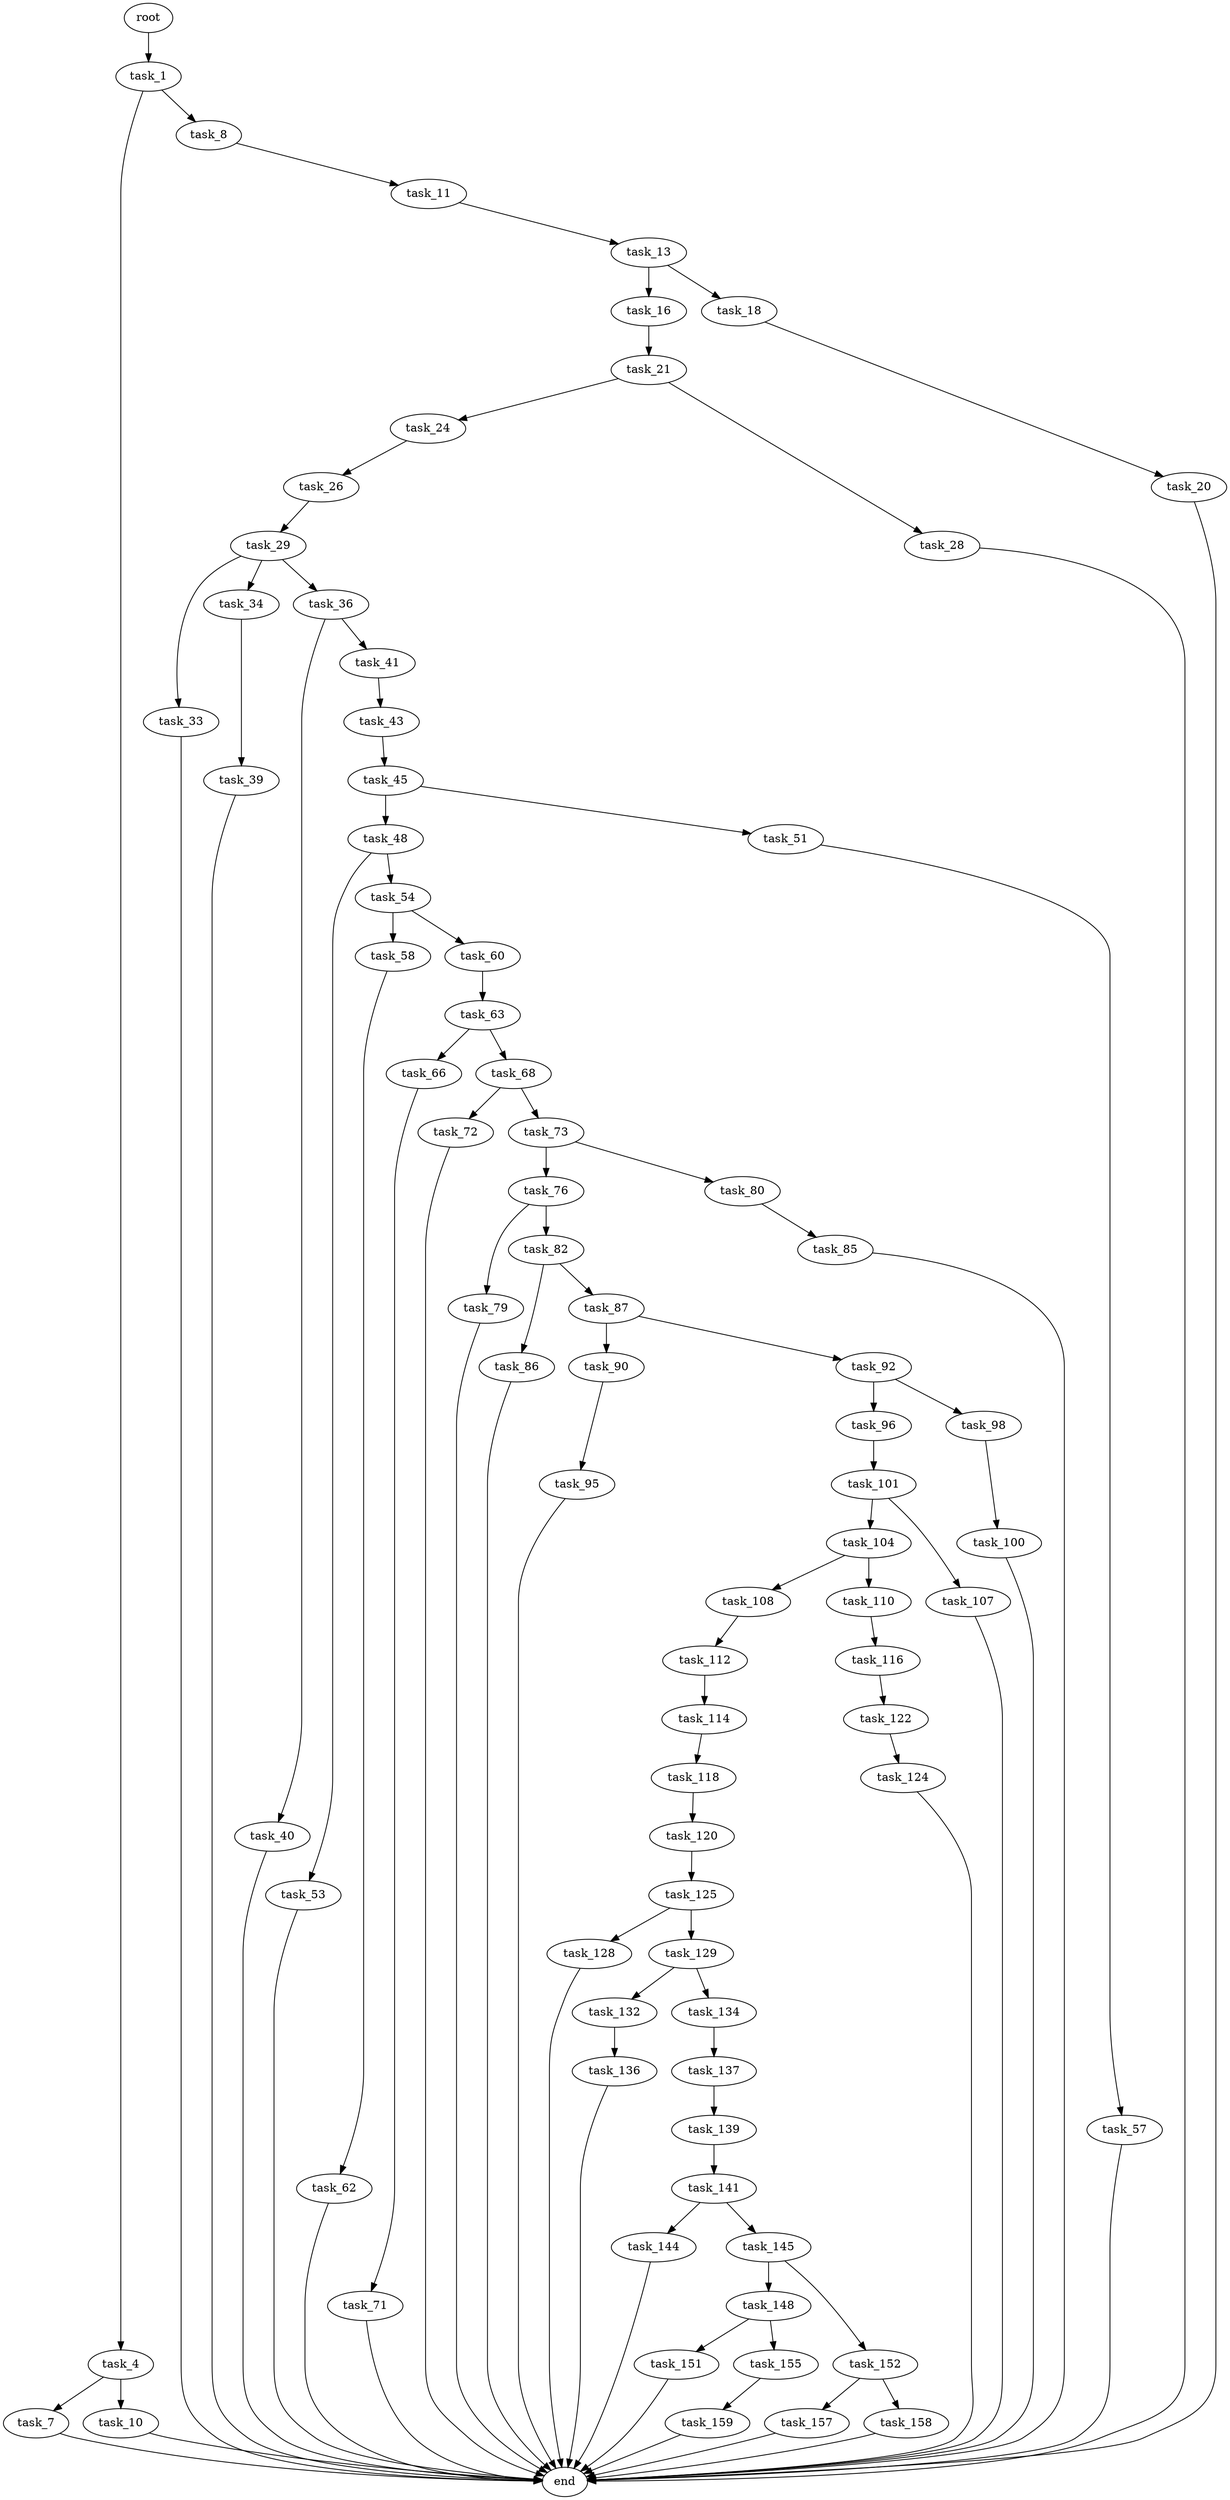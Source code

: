 digraph G {
  root [size="0.000000"];
  task_1 [size="121037601377.000000"];
  task_4 [size="636319874.000000"];
  task_7 [size="45508488987.000000"];
  task_8 [size="19827035500.000000"];
  task_10 [size="336868059195.000000"];
  task_11 [size="134217728000.000000"];
  task_13 [size="231928233984.000000"];
  task_16 [size="6371285470.000000"];
  task_18 [size="134217728000.000000"];
  task_20 [size="1003098908274.000000"];
  task_21 [size="549755813888.000000"];
  task_24 [size="68719476736.000000"];
  task_26 [size="62273484955.000000"];
  task_28 [size="549755813888.000000"];
  task_29 [size="2563908377.000000"];
  task_33 [size="368293445632.000000"];
  task_34 [size="383567329432.000000"];
  task_36 [size="2035251302.000000"];
  task_39 [size="18151967212.000000"];
  task_40 [size="165179176958.000000"];
  task_41 [size="948687746032.000000"];
  task_43 [size="811166825208.000000"];
  task_45 [size="231928233984.000000"];
  task_48 [size="812036888915.000000"];
  task_51 [size="619726095079.000000"];
  task_53 [size="319197443901.000000"];
  task_54 [size="782757789696.000000"];
  task_57 [size="142770337988.000000"];
  task_58 [size="28991029248.000000"];
  task_60 [size="519659051159.000000"];
  task_62 [size="42804056777.000000"];
  task_63 [size="14436902746.000000"];
  task_66 [size="5778845442.000000"];
  task_68 [size="18224239767.000000"];
  task_71 [size="9504574336.000000"];
  task_72 [size="134217728000.000000"];
  task_73 [size="457472566123.000000"];
  task_76 [size="24527647073.000000"];
  task_79 [size="5468180692.000000"];
  task_80 [size="68719476736.000000"];
  task_82 [size="297541406946.000000"];
  task_85 [size="14061792647.000000"];
  task_86 [size="970579219940.000000"];
  task_87 [size="68719476736.000000"];
  task_90 [size="25569156169.000000"];
  task_92 [size="589263138528.000000"];
  task_95 [size="16666849024.000000"];
  task_96 [size="28991029248.000000"];
  task_98 [size="67522691022.000000"];
  task_100 [size="68719476736.000000"];
  task_101 [size="391940884010.000000"];
  task_104 [size="7476830047.000000"];
  task_107 [size="484579624276.000000"];
  task_108 [size="231928233984.000000"];
  task_110 [size="549755813888.000000"];
  task_112 [size="68719476736.000000"];
  task_114 [size="28991029248.000000"];
  task_116 [size="181395472738.000000"];
  task_118 [size="15425456190.000000"];
  task_120 [size="32036051456.000000"];
  task_122 [size="23071078684.000000"];
  task_124 [size="1414204255.000000"];
  task_125 [size="28991029248.000000"];
  task_128 [size="549755813888.000000"];
  task_129 [size="36690427705.000000"];
  task_132 [size="25293261608.000000"];
  task_134 [size="68719476736.000000"];
  task_136 [size="549755813888.000000"];
  task_137 [size="368293445632.000000"];
  task_139 [size="7495672027.000000"];
  task_141 [size="500980149902.000000"];
  task_144 [size="11417145201.000000"];
  task_145 [size="8589934592.000000"];
  task_148 [size="283902062481.000000"];
  task_151 [size="2576696430.000000"];
  task_152 [size="438496932185.000000"];
  task_155 [size="304235208086.000000"];
  task_157 [size="36120439317.000000"];
  task_158 [size="8589934592.000000"];
  task_159 [size="1379596445.000000"];
  end [size="0.000000"];

  root -> task_1 [size="1.000000"];
  task_1 -> task_4 [size="209715200.000000"];
  task_1 -> task_8 [size="209715200.000000"];
  task_4 -> task_7 [size="33554432.000000"];
  task_4 -> task_10 [size="33554432.000000"];
  task_7 -> end [size="1.000000"];
  task_8 -> task_11 [size="411041792.000000"];
  task_10 -> end [size="1.000000"];
  task_11 -> task_13 [size="209715200.000000"];
  task_13 -> task_16 [size="301989888.000000"];
  task_13 -> task_18 [size="301989888.000000"];
  task_16 -> task_21 [size="134217728.000000"];
  task_18 -> task_20 [size="209715200.000000"];
  task_20 -> end [size="1.000000"];
  task_21 -> task_24 [size="536870912.000000"];
  task_21 -> task_28 [size="536870912.000000"];
  task_24 -> task_26 [size="134217728.000000"];
  task_26 -> task_29 [size="134217728.000000"];
  task_28 -> end [size="1.000000"];
  task_29 -> task_33 [size="75497472.000000"];
  task_29 -> task_34 [size="75497472.000000"];
  task_29 -> task_36 [size="75497472.000000"];
  task_33 -> end [size="1.000000"];
  task_34 -> task_39 [size="411041792.000000"];
  task_36 -> task_40 [size="33554432.000000"];
  task_36 -> task_41 [size="33554432.000000"];
  task_39 -> end [size="1.000000"];
  task_40 -> end [size="1.000000"];
  task_41 -> task_43 [size="838860800.000000"];
  task_43 -> task_45 [size="838860800.000000"];
  task_45 -> task_48 [size="301989888.000000"];
  task_45 -> task_51 [size="301989888.000000"];
  task_48 -> task_53 [size="536870912.000000"];
  task_48 -> task_54 [size="536870912.000000"];
  task_51 -> task_57 [size="838860800.000000"];
  task_53 -> end [size="1.000000"];
  task_54 -> task_58 [size="679477248.000000"];
  task_54 -> task_60 [size="679477248.000000"];
  task_57 -> end [size="1.000000"];
  task_58 -> task_62 [size="75497472.000000"];
  task_60 -> task_63 [size="411041792.000000"];
  task_62 -> end [size="1.000000"];
  task_63 -> task_66 [size="536870912.000000"];
  task_63 -> task_68 [size="536870912.000000"];
  task_66 -> task_71 [size="536870912.000000"];
  task_68 -> task_72 [size="301989888.000000"];
  task_68 -> task_73 [size="301989888.000000"];
  task_71 -> end [size="1.000000"];
  task_72 -> end [size="1.000000"];
  task_73 -> task_76 [size="679477248.000000"];
  task_73 -> task_80 [size="679477248.000000"];
  task_76 -> task_79 [size="536870912.000000"];
  task_76 -> task_82 [size="536870912.000000"];
  task_79 -> end [size="1.000000"];
  task_80 -> task_85 [size="134217728.000000"];
  task_82 -> task_86 [size="536870912.000000"];
  task_82 -> task_87 [size="536870912.000000"];
  task_85 -> end [size="1.000000"];
  task_86 -> end [size="1.000000"];
  task_87 -> task_90 [size="134217728.000000"];
  task_87 -> task_92 [size="134217728.000000"];
  task_90 -> task_95 [size="838860800.000000"];
  task_92 -> task_96 [size="411041792.000000"];
  task_92 -> task_98 [size="411041792.000000"];
  task_95 -> end [size="1.000000"];
  task_96 -> task_101 [size="75497472.000000"];
  task_98 -> task_100 [size="75497472.000000"];
  task_100 -> end [size="1.000000"];
  task_101 -> task_104 [size="411041792.000000"];
  task_101 -> task_107 [size="411041792.000000"];
  task_104 -> task_108 [size="134217728.000000"];
  task_104 -> task_110 [size="134217728.000000"];
  task_107 -> end [size="1.000000"];
  task_108 -> task_112 [size="301989888.000000"];
  task_110 -> task_116 [size="536870912.000000"];
  task_112 -> task_114 [size="134217728.000000"];
  task_114 -> task_118 [size="75497472.000000"];
  task_116 -> task_122 [size="134217728.000000"];
  task_118 -> task_120 [size="301989888.000000"];
  task_120 -> task_125 [size="838860800.000000"];
  task_122 -> task_124 [size="536870912.000000"];
  task_124 -> end [size="1.000000"];
  task_125 -> task_128 [size="75497472.000000"];
  task_125 -> task_129 [size="75497472.000000"];
  task_128 -> end [size="1.000000"];
  task_129 -> task_132 [size="679477248.000000"];
  task_129 -> task_134 [size="679477248.000000"];
  task_132 -> task_136 [size="679477248.000000"];
  task_134 -> task_137 [size="134217728.000000"];
  task_136 -> end [size="1.000000"];
  task_137 -> task_139 [size="411041792.000000"];
  task_139 -> task_141 [size="209715200.000000"];
  task_141 -> task_144 [size="838860800.000000"];
  task_141 -> task_145 [size="838860800.000000"];
  task_144 -> end [size="1.000000"];
  task_145 -> task_148 [size="33554432.000000"];
  task_145 -> task_152 [size="33554432.000000"];
  task_148 -> task_151 [size="301989888.000000"];
  task_148 -> task_155 [size="301989888.000000"];
  task_151 -> end [size="1.000000"];
  task_152 -> task_157 [size="411041792.000000"];
  task_152 -> task_158 [size="411041792.000000"];
  task_155 -> task_159 [size="536870912.000000"];
  task_157 -> end [size="1.000000"];
  task_158 -> end [size="1.000000"];
  task_159 -> end [size="1.000000"];
}
